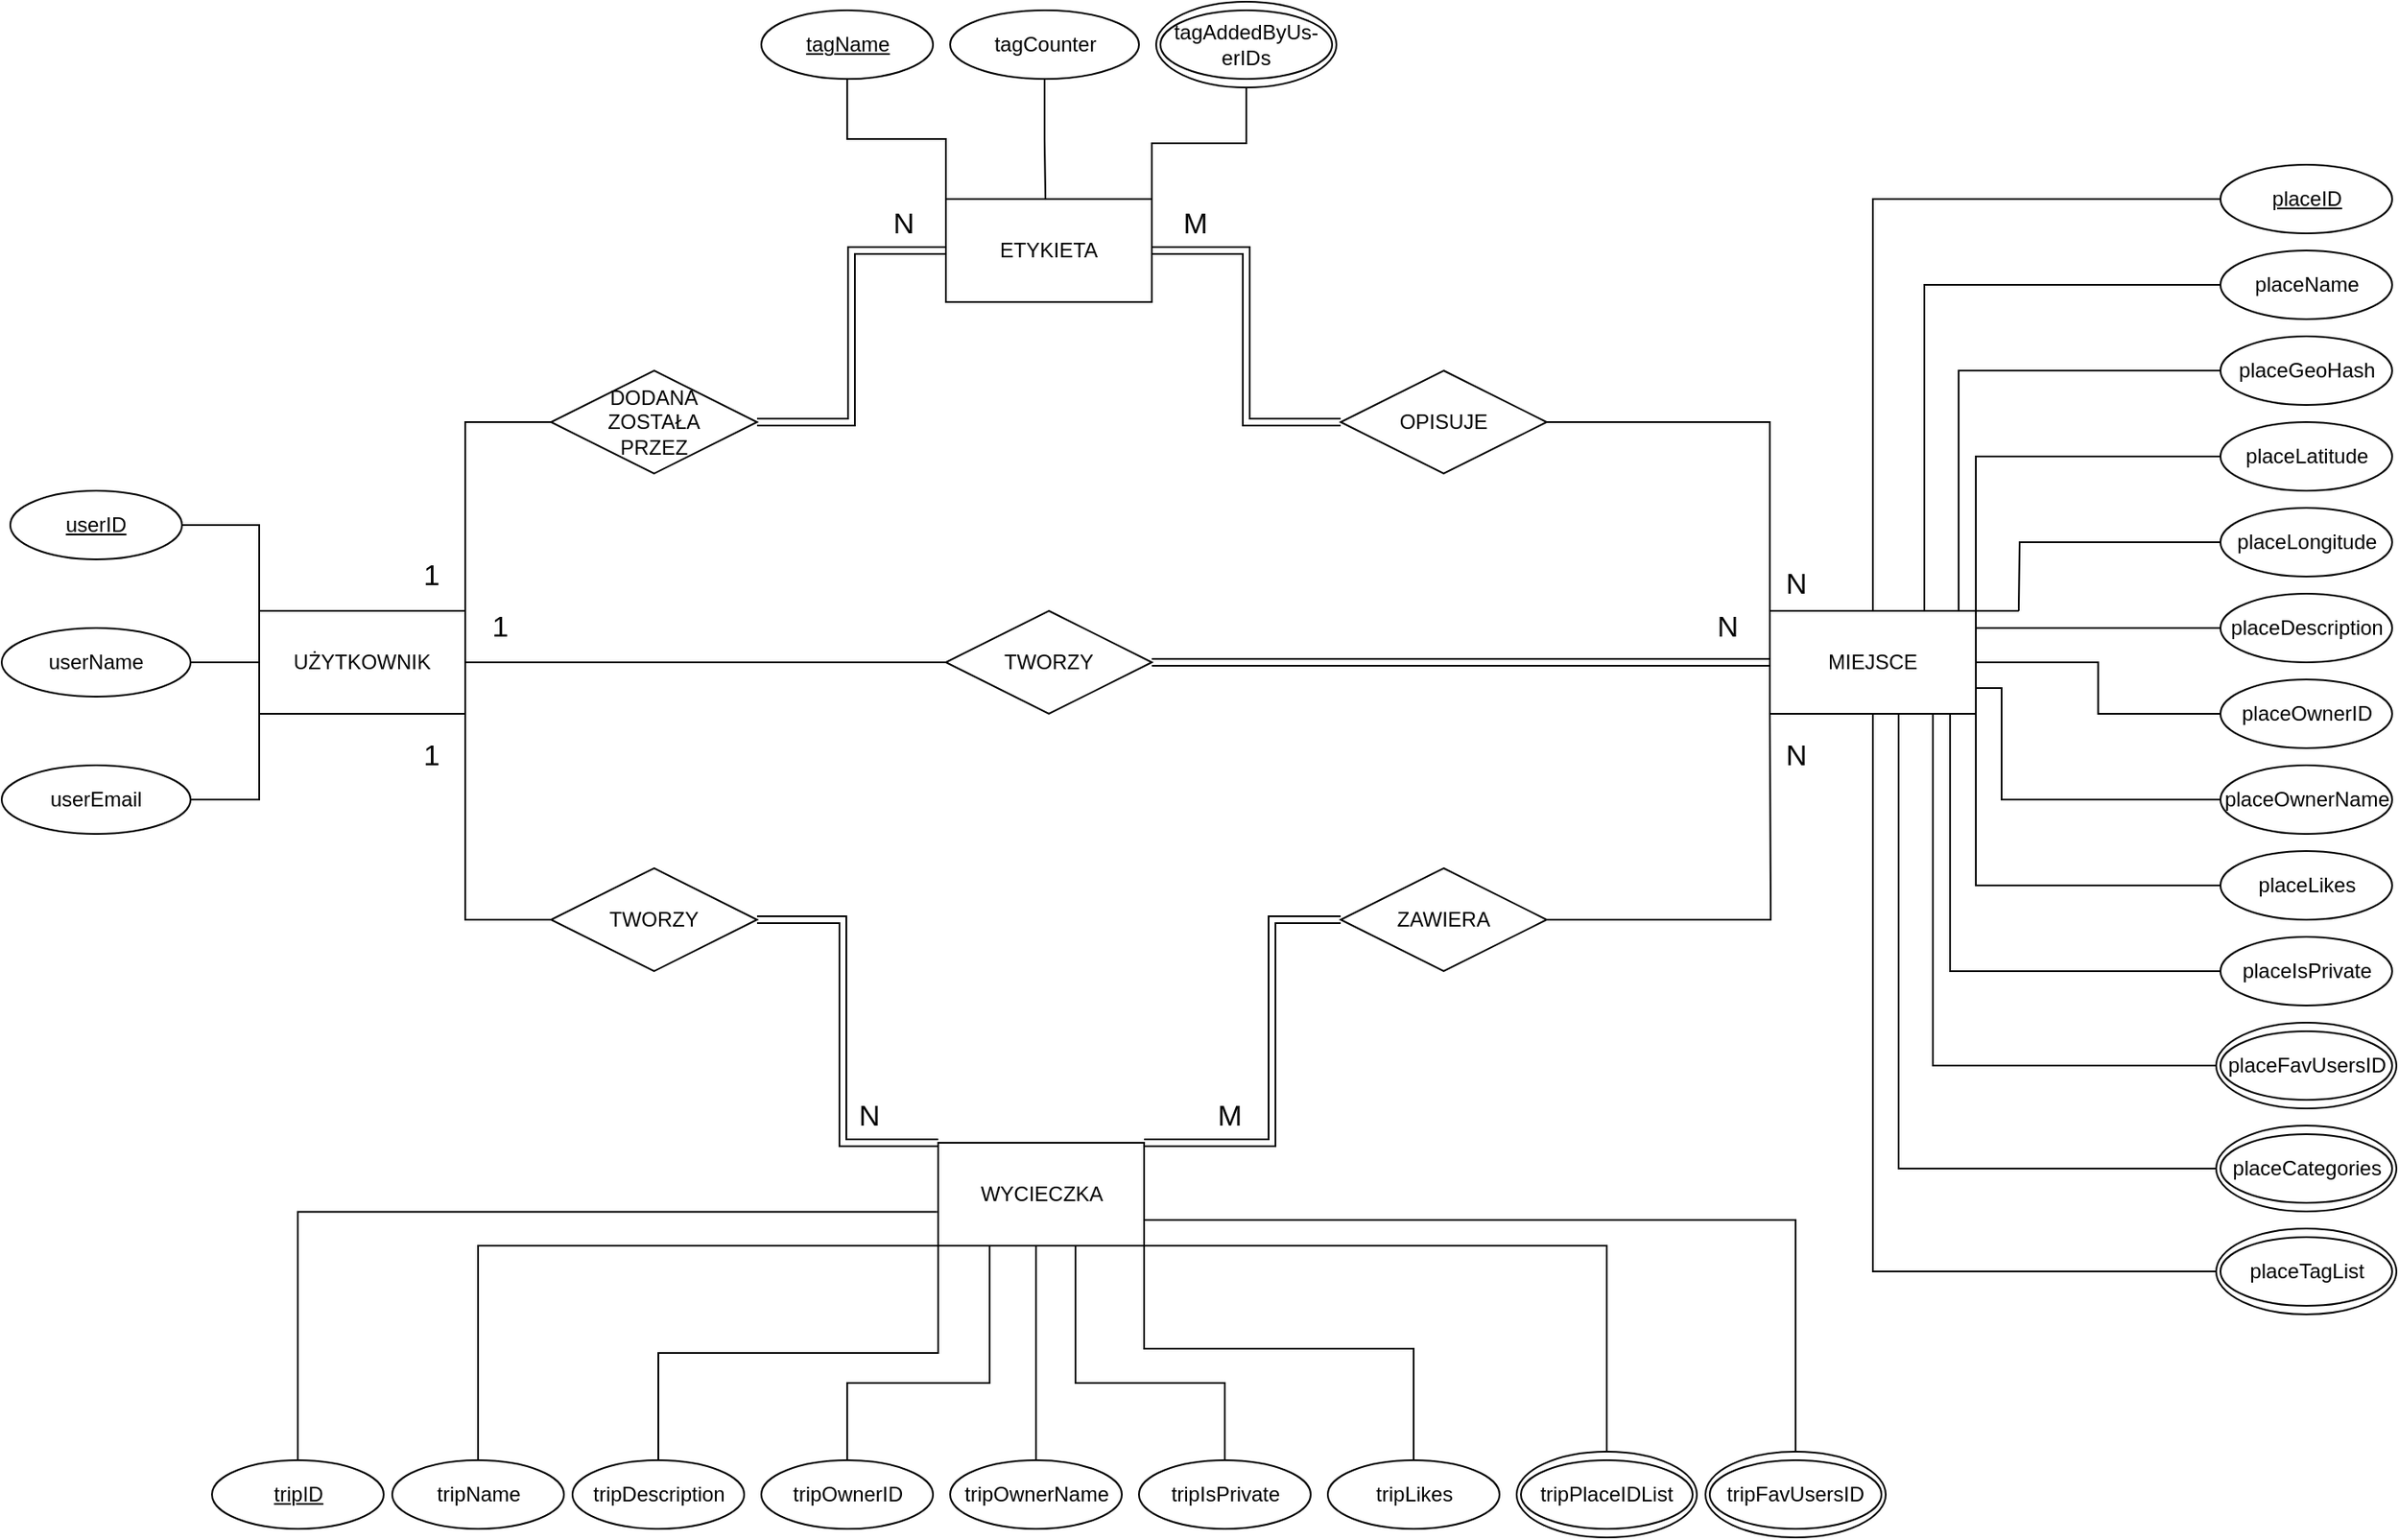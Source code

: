 <mxfile version="17.4.0" type="device"><diagram id="1Td6qrR4ulew_qNMGjI3" name="Page-1"><mxGraphModel dx="1718" dy="927" grid="1" gridSize="10" guides="1" tooltips="1" connect="1" arrows="1" fold="1" page="1" pageScale="1" pageWidth="1169" pageHeight="827" math="0" shadow="0"><root><mxCell id="0"/><mxCell id="1" parent="0"/><mxCell id="NSV-BcuGfrOX1Xk7udVe-111" style="edgeStyle=orthogonalEdgeStyle;rounded=0;orthogonalLoop=1;jettySize=auto;html=1;exitX=1;exitY=0.5;exitDx=0;exitDy=0;entryX=0;entryY=0.5;entryDx=0;entryDy=0;endArrow=none;endFill=0;shape=link;" edge="1" parent="1" source="NSV-BcuGfrOX1Xk7udVe-2" target="NSV-BcuGfrOX1Xk7udVe-109"><mxGeometry relative="1" as="geometry"/></mxCell><mxCell id="NSV-BcuGfrOX1Xk7udVe-116" style="edgeStyle=orthogonalEdgeStyle;shape=link;rounded=0;orthogonalLoop=1;jettySize=auto;html=1;exitX=0;exitY=0.5;exitDx=0;exitDy=0;entryX=1;entryY=0.5;entryDx=0;entryDy=0;endArrow=none;endFill=0;" edge="1" parent="1" source="NSV-BcuGfrOX1Xk7udVe-2" target="NSV-BcuGfrOX1Xk7udVe-83"><mxGeometry relative="1" as="geometry"/></mxCell><mxCell id="NSV-BcuGfrOX1Xk7udVe-2" value="&lt;div&gt;ETYKIETA&lt;/div&gt;" style="rounded=0;whiteSpace=wrap;html=1;" vertex="1" parent="1"><mxGeometry x="570" y="130" width="120" height="60" as="geometry"/></mxCell><mxCell id="NSV-BcuGfrOX1Xk7udVe-104" style="edgeStyle=orthogonalEdgeStyle;rounded=0;orthogonalLoop=1;jettySize=auto;html=1;exitX=1;exitY=0.5;exitDx=0;exitDy=0;entryX=0;entryY=0.5;entryDx=0;entryDy=0;endArrow=none;endFill=0;shape=link;" edge="1" parent="1" source="NSV-BcuGfrOX1Xk7udVe-13" target="NSV-BcuGfrOX1Xk7udVe-3"><mxGeometry relative="1" as="geometry"/></mxCell><mxCell id="NSV-BcuGfrOX1Xk7udVe-13" value="TWORZY" style="rhombus;whiteSpace=wrap;html=1;" vertex="1" parent="1"><mxGeometry x="570" y="370" width="120" height="60" as="geometry"/></mxCell><mxCell id="NSV-BcuGfrOX1Xk7udVe-106" style="edgeStyle=orthogonalEdgeStyle;rounded=0;orthogonalLoop=1;jettySize=auto;html=1;exitX=1;exitY=0.5;exitDx=0;exitDy=0;entryX=0;entryY=0;entryDx=0;entryDy=0;endArrow=none;endFill=0;shape=link;" edge="1" parent="1" source="NSV-BcuGfrOX1Xk7udVe-16" target="NSV-BcuGfrOX1Xk7udVe-4"><mxGeometry relative="1" as="geometry"><Array as="points"><mxPoint x="510" y="550"/><mxPoint x="510" y="680"/></Array></mxGeometry></mxCell><mxCell id="NSV-BcuGfrOX1Xk7udVe-16" value="TWORZY" style="rhombus;whiteSpace=wrap;html=1;" vertex="1" parent="1"><mxGeometry x="340" y="520" width="120" height="60" as="geometry"/></mxCell><mxCell id="NSV-BcuGfrOX1Xk7udVe-108" style="edgeStyle=orthogonalEdgeStyle;rounded=0;orthogonalLoop=1;jettySize=auto;html=1;exitX=0;exitY=0.5;exitDx=0;exitDy=0;entryX=1;entryY=0;entryDx=0;entryDy=0;endArrow=none;endFill=0;" edge="1" parent="1" source="NSV-BcuGfrOX1Xk7udVe-83" target="NSV-BcuGfrOX1Xk7udVe-1"><mxGeometry relative="1" as="geometry"/></mxCell><mxCell id="NSV-BcuGfrOX1Xk7udVe-83" value="&lt;div&gt;DODANA &lt;br&gt;&lt;/div&gt;&lt;div&gt;ZOSTAŁA&lt;/div&gt;&lt;div&gt;PRZEZ&lt;br&gt;&lt;/div&gt;" style="rhombus;whiteSpace=wrap;html=1;" vertex="1" parent="1"><mxGeometry x="340" y="230" width="120" height="60" as="geometry"/></mxCell><mxCell id="NSV-BcuGfrOX1Xk7udVe-96" value="" style="group" vertex="1" connectable="0" parent="1"><mxGeometry x="142.5" y="680" width="975" height="230" as="geometry"/></mxCell><mxCell id="NSV-BcuGfrOX1Xk7udVe-4" value="WYCIECZKA" style="rounded=0;whiteSpace=wrap;html=1;" vertex="1" parent="NSV-BcuGfrOX1Xk7udVe-96"><mxGeometry x="423" width="120" height="60" as="geometry"/></mxCell><mxCell id="NSV-BcuGfrOX1Xk7udVe-84" style="edgeStyle=orthogonalEdgeStyle;rounded=0;orthogonalLoop=1;jettySize=auto;html=1;exitX=0.5;exitY=0;exitDx=0;exitDy=0;entryX=-0.005;entryY=0.671;entryDx=0;entryDy=0;entryPerimeter=0;endArrow=none;endFill=0;" edge="1" parent="NSV-BcuGfrOX1Xk7udVe-96" source="NSV-BcuGfrOX1Xk7udVe-61" target="NSV-BcuGfrOX1Xk7udVe-4"><mxGeometry relative="1" as="geometry"/></mxCell><mxCell id="NSV-BcuGfrOX1Xk7udVe-61" value="tripID" style="ellipse;whiteSpace=wrap;html=1;fontStyle=4" vertex="1" parent="NSV-BcuGfrOX1Xk7udVe-96"><mxGeometry y="185" width="100" height="40" as="geometry"/></mxCell><mxCell id="NSV-BcuGfrOX1Xk7udVe-85" style="edgeStyle=orthogonalEdgeStyle;rounded=0;orthogonalLoop=1;jettySize=auto;html=1;exitX=0.5;exitY=0;exitDx=0;exitDy=0;entryX=0;entryY=1;entryDx=0;entryDy=0;endArrow=none;endFill=0;" edge="1" parent="NSV-BcuGfrOX1Xk7udVe-96" source="NSV-BcuGfrOX1Xk7udVe-62" target="NSV-BcuGfrOX1Xk7udVe-4"><mxGeometry relative="1" as="geometry"><Array as="points"><mxPoint x="155" y="60"/></Array></mxGeometry></mxCell><mxCell id="NSV-BcuGfrOX1Xk7udVe-62" value="&lt;div&gt;tripName&lt;/div&gt;" style="ellipse;whiteSpace=wrap;html=1;" vertex="1" parent="NSV-BcuGfrOX1Xk7udVe-96"><mxGeometry x="105" y="185" width="100" height="40" as="geometry"/></mxCell><mxCell id="NSV-BcuGfrOX1Xk7udVe-86" style="edgeStyle=orthogonalEdgeStyle;rounded=0;orthogonalLoop=1;jettySize=auto;html=1;exitX=0.5;exitY=0;exitDx=0;exitDy=0;entryX=0;entryY=1;entryDx=0;entryDy=0;endArrow=none;endFill=0;" edge="1" parent="NSV-BcuGfrOX1Xk7udVe-96" source="NSV-BcuGfrOX1Xk7udVe-63" target="NSV-BcuGfrOX1Xk7udVe-4"><mxGeometry relative="1" as="geometry"/></mxCell><mxCell id="NSV-BcuGfrOX1Xk7udVe-63" value="tripDescription" style="ellipse;whiteSpace=wrap;html=1;" vertex="1" parent="NSV-BcuGfrOX1Xk7udVe-96"><mxGeometry x="210" y="185" width="100" height="40" as="geometry"/></mxCell><mxCell id="NSV-BcuGfrOX1Xk7udVe-94" style="edgeStyle=orthogonalEdgeStyle;rounded=0;orthogonalLoop=1;jettySize=auto;html=1;exitX=0.5;exitY=0;exitDx=0;exitDy=0;entryX=0.25;entryY=1;entryDx=0;entryDy=0;endArrow=none;endFill=0;" edge="1" parent="NSV-BcuGfrOX1Xk7udVe-96" source="NSV-BcuGfrOX1Xk7udVe-64" target="NSV-BcuGfrOX1Xk7udVe-4"><mxGeometry relative="1" as="geometry"><Array as="points"><mxPoint x="370" y="140"/><mxPoint x="453" y="140"/></Array></mxGeometry></mxCell><mxCell id="NSV-BcuGfrOX1Xk7udVe-64" value="tripOwnerID" style="ellipse;whiteSpace=wrap;html=1;" vertex="1" parent="NSV-BcuGfrOX1Xk7udVe-96"><mxGeometry x="320" y="185" width="100" height="40" as="geometry"/></mxCell><mxCell id="NSV-BcuGfrOX1Xk7udVe-88" style="edgeStyle=orthogonalEdgeStyle;rounded=0;orthogonalLoop=1;jettySize=auto;html=1;exitX=0.5;exitY=0;exitDx=0;exitDy=0;entryX=0.5;entryY=1;entryDx=0;entryDy=0;endArrow=none;endFill=0;" edge="1" parent="NSV-BcuGfrOX1Xk7udVe-96" source="NSV-BcuGfrOX1Xk7udVe-65" target="NSV-BcuGfrOX1Xk7udVe-4"><mxGeometry relative="1" as="geometry"><Array as="points"><mxPoint x="480" y="60"/></Array></mxGeometry></mxCell><mxCell id="NSV-BcuGfrOX1Xk7udVe-65" value="tripOwnerName" style="ellipse;whiteSpace=wrap;html=1;" vertex="1" parent="NSV-BcuGfrOX1Xk7udVe-96"><mxGeometry x="430" y="185" width="100" height="40" as="geometry"/></mxCell><mxCell id="NSV-BcuGfrOX1Xk7udVe-89" style="edgeStyle=orthogonalEdgeStyle;rounded=0;orthogonalLoop=1;jettySize=auto;html=1;exitX=0.5;exitY=0;exitDx=0;exitDy=0;endArrow=none;endFill=0;" edge="1" parent="NSV-BcuGfrOX1Xk7udVe-96" source="NSV-BcuGfrOX1Xk7udVe-66"><mxGeometry relative="1" as="geometry"><mxPoint x="503.0" y="60" as="targetPoint"/><Array as="points"><mxPoint x="590" y="140"/><mxPoint x="503" y="140"/></Array></mxGeometry></mxCell><mxCell id="NSV-BcuGfrOX1Xk7udVe-66" value="tripIsPrivate" style="ellipse;whiteSpace=wrap;html=1;" vertex="1" parent="NSV-BcuGfrOX1Xk7udVe-96"><mxGeometry x="540" y="185" width="100" height="40" as="geometry"/></mxCell><mxCell id="NSV-BcuGfrOX1Xk7udVe-90" style="edgeStyle=orthogonalEdgeStyle;rounded=0;orthogonalLoop=1;jettySize=auto;html=1;exitX=0.5;exitY=0;exitDx=0;exitDy=0;entryX=0.75;entryY=1;entryDx=0;entryDy=0;endArrow=none;endFill=0;" edge="1" parent="NSV-BcuGfrOX1Xk7udVe-96" source="NSV-BcuGfrOX1Xk7udVe-67" target="NSV-BcuGfrOX1Xk7udVe-4"><mxGeometry relative="1" as="geometry"><Array as="points"><mxPoint x="700" y="120"/><mxPoint x="543" y="120"/><mxPoint x="543" y="60"/></Array></mxGeometry></mxCell><mxCell id="NSV-BcuGfrOX1Xk7udVe-67" value="tripLikes" style="ellipse;whiteSpace=wrap;html=1;" vertex="1" parent="NSV-BcuGfrOX1Xk7udVe-96"><mxGeometry x="650" y="185" width="100" height="40" as="geometry"/></mxCell><mxCell id="NSV-BcuGfrOX1Xk7udVe-91" style="edgeStyle=orthogonalEdgeStyle;rounded=0;orthogonalLoop=1;jettySize=auto;html=1;exitX=0.5;exitY=0;exitDx=0;exitDy=0;entryX=1;entryY=1;entryDx=0;entryDy=0;endArrow=none;endFill=0;" edge="1" parent="NSV-BcuGfrOX1Xk7udVe-96" source="NSV-BcuGfrOX1Xk7udVe-68" target="NSV-BcuGfrOX1Xk7udVe-4"><mxGeometry relative="1" as="geometry"><Array as="points"><mxPoint x="813" y="60"/></Array></mxGeometry></mxCell><mxCell id="NSV-BcuGfrOX1Xk7udVe-68" value="" style="ellipse;whiteSpace=wrap;html=1;" vertex="1" parent="NSV-BcuGfrOX1Xk7udVe-96"><mxGeometry x="760" y="180" width="105" height="50" as="geometry"/></mxCell><mxCell id="NSV-BcuGfrOX1Xk7udVe-69" value="tripPlaceIDList" style="ellipse;whiteSpace=wrap;html=1;" vertex="1" parent="NSV-BcuGfrOX1Xk7udVe-96"><mxGeometry x="762.5" y="185" width="100" height="40" as="geometry"/></mxCell><mxCell id="NSV-BcuGfrOX1Xk7udVe-93" style="edgeStyle=orthogonalEdgeStyle;rounded=0;orthogonalLoop=1;jettySize=auto;html=1;exitX=0.5;exitY=0;exitDx=0;exitDy=0;entryX=1;entryY=0.75;entryDx=0;entryDy=0;endArrow=none;endFill=0;" edge="1" parent="NSV-BcuGfrOX1Xk7udVe-96" source="NSV-BcuGfrOX1Xk7udVe-70" target="NSV-BcuGfrOX1Xk7udVe-4"><mxGeometry relative="1" as="geometry"><Array as="points"><mxPoint x="923" y="45"/></Array></mxGeometry></mxCell><mxCell id="NSV-BcuGfrOX1Xk7udVe-70" value="" style="ellipse;whiteSpace=wrap;html=1;" vertex="1" parent="NSV-BcuGfrOX1Xk7udVe-96"><mxGeometry x="870" y="180" width="105" height="50" as="geometry"/></mxCell><mxCell id="NSV-BcuGfrOX1Xk7udVe-71" value="tripFavUsersID" style="ellipse;whiteSpace=wrap;html=1;" vertex="1" parent="NSV-BcuGfrOX1Xk7udVe-96"><mxGeometry x="872.5" y="185" width="100" height="40" as="geometry"/></mxCell><mxCell id="NSV-BcuGfrOX1Xk7udVe-102" value="" style="group" vertex="1" connectable="0" parent="1"><mxGeometry x="20" y="300" width="270" height="200" as="geometry"/></mxCell><mxCell id="NSV-BcuGfrOX1Xk7udVe-1" value="UŻYTKOWNIK" style="rounded=0;whiteSpace=wrap;html=1;" vertex="1" parent="NSV-BcuGfrOX1Xk7udVe-102"><mxGeometry x="150" y="70" width="120" height="60" as="geometry"/></mxCell><mxCell id="NSV-BcuGfrOX1Xk7udVe-98" style="edgeStyle=orthogonalEdgeStyle;rounded=0;orthogonalLoop=1;jettySize=auto;html=1;exitX=1;exitY=0.5;exitDx=0;exitDy=0;entryX=0;entryY=0;entryDx=0;entryDy=0;endArrow=none;endFill=0;" edge="1" parent="NSV-BcuGfrOX1Xk7udVe-102" source="NSV-BcuGfrOX1Xk7udVe-5" target="NSV-BcuGfrOX1Xk7udVe-1"><mxGeometry relative="1" as="geometry"/></mxCell><mxCell id="NSV-BcuGfrOX1Xk7udVe-5" value="userID" style="ellipse;whiteSpace=wrap;html=1;fontStyle=4" vertex="1" parent="NSV-BcuGfrOX1Xk7udVe-102"><mxGeometry x="5" width="100" height="40" as="geometry"/></mxCell><mxCell id="NSV-BcuGfrOX1Xk7udVe-99" style="edgeStyle=orthogonalEdgeStyle;rounded=0;orthogonalLoop=1;jettySize=auto;html=1;exitX=1;exitY=0.5;exitDx=0;exitDy=0;endArrow=none;endFill=0;" edge="1" parent="NSV-BcuGfrOX1Xk7udVe-102" source="NSV-BcuGfrOX1Xk7udVe-6" target="NSV-BcuGfrOX1Xk7udVe-1"><mxGeometry relative="1" as="geometry"/></mxCell><mxCell id="NSV-BcuGfrOX1Xk7udVe-6" value="&lt;div&gt;userName&lt;/div&gt;" style="ellipse;whiteSpace=wrap;html=1;" vertex="1" parent="NSV-BcuGfrOX1Xk7udVe-102"><mxGeometry y="80" width="110" height="40" as="geometry"/></mxCell><mxCell id="NSV-BcuGfrOX1Xk7udVe-100" style="edgeStyle=orthogonalEdgeStyle;rounded=0;orthogonalLoop=1;jettySize=auto;html=1;exitX=1;exitY=0.5;exitDx=0;exitDy=0;entryX=0;entryY=1;entryDx=0;entryDy=0;endArrow=none;endFill=0;" edge="1" parent="NSV-BcuGfrOX1Xk7udVe-102" source="NSV-BcuGfrOX1Xk7udVe-7" target="NSV-BcuGfrOX1Xk7udVe-1"><mxGeometry relative="1" as="geometry"/></mxCell><mxCell id="NSV-BcuGfrOX1Xk7udVe-7" value="userEmail" style="ellipse;whiteSpace=wrap;html=1;" vertex="1" parent="NSV-BcuGfrOX1Xk7udVe-102"><mxGeometry y="160" width="110" height="40" as="geometry"/></mxCell><mxCell id="NSV-BcuGfrOX1Xk7udVe-117" value="1" style="text;html=1;align=center;verticalAlign=middle;resizable=0;points=[];autosize=1;strokeColor=none;fillColor=none;fontSize=17;" vertex="1" parent="NSV-BcuGfrOX1Xk7udVe-102"><mxGeometry x="240" y="35" width="20" height="30" as="geometry"/></mxCell><mxCell id="NSV-BcuGfrOX1Xk7udVe-118" value="1" style="text;html=1;align=center;verticalAlign=middle;resizable=0;points=[];autosize=1;strokeColor=none;fillColor=none;fontSize=17;" vertex="1" parent="NSV-BcuGfrOX1Xk7udVe-102"><mxGeometry x="240" y="140" width="20" height="30" as="geometry"/></mxCell><mxCell id="NSV-BcuGfrOX1Xk7udVe-103" style="edgeStyle=orthogonalEdgeStyle;rounded=0;orthogonalLoop=1;jettySize=auto;html=1;exitX=1;exitY=0.5;exitDx=0;exitDy=0;entryX=0;entryY=0.5;entryDx=0;entryDy=0;endArrow=none;endFill=0;" edge="1" parent="1" source="NSV-BcuGfrOX1Xk7udVe-1" target="NSV-BcuGfrOX1Xk7udVe-13"><mxGeometry relative="1" as="geometry"/></mxCell><mxCell id="NSV-BcuGfrOX1Xk7udVe-105" style="edgeStyle=orthogonalEdgeStyle;rounded=0;orthogonalLoop=1;jettySize=auto;html=1;exitX=1;exitY=1;exitDx=0;exitDy=0;entryX=0;entryY=0.5;entryDx=0;entryDy=0;endArrow=none;endFill=0;" edge="1" parent="1" source="NSV-BcuGfrOX1Xk7udVe-1" target="NSV-BcuGfrOX1Xk7udVe-16"><mxGeometry relative="1" as="geometry"/></mxCell><mxCell id="NSV-BcuGfrOX1Xk7udVe-112" style="edgeStyle=orthogonalEdgeStyle;rounded=0;orthogonalLoop=1;jettySize=auto;html=1;exitX=1;exitY=0.5;exitDx=0;exitDy=0;entryX=0;entryY=0;entryDx=0;entryDy=0;endArrow=none;endFill=0;" edge="1" parent="1" source="NSV-BcuGfrOX1Xk7udVe-109" target="NSV-BcuGfrOX1Xk7udVe-3"><mxGeometry relative="1" as="geometry"/></mxCell><mxCell id="NSV-BcuGfrOX1Xk7udVe-109" value="OPISUJE" style="rhombus;whiteSpace=wrap;html=1;" vertex="1" parent="1"><mxGeometry x="800" y="230" width="120" height="60" as="geometry"/></mxCell><mxCell id="NSV-BcuGfrOX1Xk7udVe-115" style="edgeStyle=orthogonalEdgeStyle;rounded=0;orthogonalLoop=1;jettySize=auto;html=1;exitX=1;exitY=0.5;exitDx=0;exitDy=0;endArrow=none;endFill=0;" edge="1" parent="1" source="NSV-BcuGfrOX1Xk7udVe-113"><mxGeometry relative="1" as="geometry"><mxPoint x="1050" y="430" as="targetPoint"/></mxGeometry></mxCell><mxCell id="NSV-BcuGfrOX1Xk7udVe-113" value="&lt;div&gt;ZAWIERA&lt;br&gt;&lt;/div&gt;" style="rhombus;whiteSpace=wrap;html=1;" vertex="1" parent="1"><mxGeometry x="800" y="520" width="120" height="60" as="geometry"/></mxCell><mxCell id="NSV-BcuGfrOX1Xk7udVe-114" style="edgeStyle=orthogonalEdgeStyle;rounded=0;orthogonalLoop=1;jettySize=auto;html=1;exitX=1;exitY=0;exitDx=0;exitDy=0;entryX=0;entryY=0.5;entryDx=0;entryDy=0;endArrow=none;endFill=0;shape=link;" edge="1" parent="1" source="NSV-BcuGfrOX1Xk7udVe-4" target="NSV-BcuGfrOX1Xk7udVe-113"><mxGeometry relative="1" as="geometry"><Array as="points"><mxPoint x="760" y="680"/><mxPoint x="760" y="550"/></Array></mxGeometry></mxCell><mxCell id="NSV-BcuGfrOX1Xk7udVe-119" value="N" style="text;html=1;align=center;verticalAlign=middle;resizable=0;points=[];autosize=1;strokeColor=none;fillColor=none;fontSize=17;" vertex="1" parent="1"><mxGeometry x="510" y="650" width="30" height="30" as="geometry"/></mxCell><mxCell id="NSV-BcuGfrOX1Xk7udVe-120" value="N" style="text;html=1;align=center;verticalAlign=middle;resizable=0;points=[];autosize=1;strokeColor=none;fillColor=none;fontSize=17;" vertex="1" parent="1"><mxGeometry x="530" y="130" width="30" height="30" as="geometry"/></mxCell><mxCell id="NSV-BcuGfrOX1Xk7udVe-123" value="&lt;div&gt;M&lt;/div&gt;" style="text;html=1;align=center;verticalAlign=middle;resizable=0;points=[];autosize=1;strokeColor=none;fillColor=none;fontSize=17;" vertex="1" parent="1"><mxGeometry x="720" y="650" width="30" height="30" as="geometry"/></mxCell><mxCell id="NSV-BcuGfrOX1Xk7udVe-124" value="&lt;div&gt;M&lt;/div&gt;" style="text;html=1;align=center;verticalAlign=middle;resizable=0;points=[];autosize=1;strokeColor=none;fillColor=none;fontSize=17;" vertex="1" parent="1"><mxGeometry x="700" y="130" width="30" height="30" as="geometry"/></mxCell><mxCell id="NSV-BcuGfrOX1Xk7udVe-39" value="" style="ellipse;whiteSpace=wrap;html=1;flipV=0;flipH=1;direction=east;" vertex="1" parent="1"><mxGeometry x="1310" y="610" width="105" height="50" as="geometry"/></mxCell><mxCell id="NSV-BcuGfrOX1Xk7udVe-40" value="" style="ellipse;whiteSpace=wrap;html=1;flipV=0;flipH=1;direction=east;" vertex="1" parent="1"><mxGeometry x="1310" y="670" width="105" height="50" as="geometry"/></mxCell><mxCell id="NSV-BcuGfrOX1Xk7udVe-38" value="" style="ellipse;whiteSpace=wrap;html=1;flipV=0;flipH=1;direction=east;" vertex="1" parent="1"><mxGeometry x="1310" y="730" width="105" height="50" as="geometry"/></mxCell><mxCell id="NSV-BcuGfrOX1Xk7udVe-51" style="edgeStyle=orthogonalEdgeStyle;rounded=0;orthogonalLoop=1;jettySize=auto;html=1;exitX=1;exitY=0;exitDx=0;exitDy=0;endArrow=none;endFill=0;" edge="1" parent="1" source="NSV-BcuGfrOX1Xk7udVe-3"><mxGeometry relative="1" as="geometry"><mxPoint x="1195" y="370.241" as="targetPoint"/></mxGeometry></mxCell><mxCell id="NSV-BcuGfrOX1Xk7udVe-3" value="&lt;div&gt;MIEJSCE&lt;/div&gt;" style="rounded=0;whiteSpace=wrap;html=1;direction=east;" vertex="1" parent="1"><mxGeometry x="1050" y="370" width="120" height="60" as="geometry"/></mxCell><mxCell id="NSV-BcuGfrOX1Xk7udVe-58" style="edgeStyle=orthogonalEdgeStyle;rounded=0;orthogonalLoop=1;jettySize=auto;html=1;exitX=0;exitY=0.5;exitDx=0;exitDy=0;endArrow=none;endFill=0;" edge="1" parent="1" source="NSV-BcuGfrOX1Xk7udVe-39" target="NSV-BcuGfrOX1Xk7udVe-3"><mxGeometry relative="1" as="geometry"><Array as="points"><mxPoint x="1145" y="635"/></Array></mxGeometry></mxCell><mxCell id="NSV-BcuGfrOX1Xk7udVe-59" style="edgeStyle=orthogonalEdgeStyle;rounded=0;orthogonalLoop=1;jettySize=auto;html=1;exitX=0;exitY=0.5;exitDx=0;exitDy=0;entryX=0.5;entryY=1;entryDx=0;entryDy=0;endArrow=none;endFill=0;" edge="1" parent="1" source="NSV-BcuGfrOX1Xk7udVe-40" target="NSV-BcuGfrOX1Xk7udVe-3"><mxGeometry relative="1" as="geometry"><Array as="points"><mxPoint x="1125" y="695"/><mxPoint x="1125" y="430"/></Array></mxGeometry></mxCell><mxCell id="NSV-BcuGfrOX1Xk7udVe-60" style="edgeStyle=orthogonalEdgeStyle;rounded=0;orthogonalLoop=1;jettySize=auto;html=1;exitX=0;exitY=0.5;exitDx=0;exitDy=0;entryX=0.5;entryY=1;entryDx=0;entryDy=0;endArrow=none;endFill=0;" edge="1" parent="1" source="NSV-BcuGfrOX1Xk7udVe-38" target="NSV-BcuGfrOX1Xk7udVe-3"><mxGeometry relative="1" as="geometry"/></mxCell><mxCell id="NSV-BcuGfrOX1Xk7udVe-46" style="edgeStyle=orthogonalEdgeStyle;rounded=0;orthogonalLoop=1;jettySize=auto;html=1;exitX=0;exitY=0.5;exitDx=0;exitDy=0;entryX=0.25;entryY=0;entryDx=0;entryDy=0;endArrow=none;endFill=0;" edge="1" parent="1" source="NSV-BcuGfrOX1Xk7udVe-23" target="NSV-BcuGfrOX1Xk7udVe-3"><mxGeometry relative="1" as="geometry"><Array as="points"><mxPoint x="1110" y="130"/><mxPoint x="1110" y="370"/></Array></mxGeometry></mxCell><mxCell id="NSV-BcuGfrOX1Xk7udVe-23" value="placeID" style="ellipse;whiteSpace=wrap;html=1;fontStyle=4;flipV=0;flipH=1;direction=east;" vertex="1" parent="1"><mxGeometry x="1312.5" y="110" width="100" height="40" as="geometry"/></mxCell><mxCell id="NSV-BcuGfrOX1Xk7udVe-47" style="edgeStyle=orthogonalEdgeStyle;rounded=0;orthogonalLoop=1;jettySize=auto;html=1;exitX=0;exitY=0.5;exitDx=0;exitDy=0;entryX=0.5;entryY=0;entryDx=0;entryDy=0;endArrow=none;endFill=0;" edge="1" parent="1" source="NSV-BcuGfrOX1Xk7udVe-24" target="NSV-BcuGfrOX1Xk7udVe-3"><mxGeometry relative="1" as="geometry"><Array as="points"><mxPoint x="1140" y="180"/><mxPoint x="1140" y="370"/></Array></mxGeometry></mxCell><mxCell id="NSV-BcuGfrOX1Xk7udVe-24" value="placeName" style="ellipse;whiteSpace=wrap;html=1;flipV=0;flipH=1;direction=east;" vertex="1" parent="1"><mxGeometry x="1312.5" y="160" width="100" height="40" as="geometry"/></mxCell><mxCell id="NSV-BcuGfrOX1Xk7udVe-48" style="edgeStyle=orthogonalEdgeStyle;rounded=0;orthogonalLoop=1;jettySize=auto;html=1;exitX=0;exitY=0.5;exitDx=0;exitDy=0;entryX=0.75;entryY=0;entryDx=0;entryDy=0;endArrow=none;endFill=0;" edge="1" parent="1" source="NSV-BcuGfrOX1Xk7udVe-25" target="NSV-BcuGfrOX1Xk7udVe-3"><mxGeometry relative="1" as="geometry"><Array as="points"><mxPoint x="1160" y="230"/><mxPoint x="1160" y="370"/></Array></mxGeometry></mxCell><mxCell id="NSV-BcuGfrOX1Xk7udVe-25" value="placeGeoHash" style="ellipse;whiteSpace=wrap;html=1;flipV=0;flipH=1;direction=east;" vertex="1" parent="1"><mxGeometry x="1312.5" y="210" width="100" height="40" as="geometry"/></mxCell><mxCell id="NSV-BcuGfrOX1Xk7udVe-49" style="edgeStyle=orthogonalEdgeStyle;rounded=0;orthogonalLoop=1;jettySize=auto;html=1;exitX=0;exitY=0.5;exitDx=0;exitDy=0;entryX=1;entryY=0;entryDx=0;entryDy=0;endArrow=none;endFill=0;" edge="1" parent="1" source="NSV-BcuGfrOX1Xk7udVe-27" target="NSV-BcuGfrOX1Xk7udVe-3"><mxGeometry relative="1" as="geometry"/></mxCell><mxCell id="NSV-BcuGfrOX1Xk7udVe-27" value="placeLatitude" style="ellipse;whiteSpace=wrap;html=1;flipV=0;flipH=1;direction=east;" vertex="1" parent="1"><mxGeometry x="1312.5" y="260" width="100" height="40" as="geometry"/></mxCell><mxCell id="NSV-BcuGfrOX1Xk7udVe-50" style="edgeStyle=orthogonalEdgeStyle;rounded=0;orthogonalLoop=1;jettySize=auto;html=1;exitX=0;exitY=0.5;exitDx=0;exitDy=0;endArrow=none;endFill=0;" edge="1" parent="1" source="NSV-BcuGfrOX1Xk7udVe-28"><mxGeometry relative="1" as="geometry"><mxPoint x="1195" y="370" as="targetPoint"/></mxGeometry></mxCell><mxCell id="NSV-BcuGfrOX1Xk7udVe-28" value="placeLongitude" style="ellipse;whiteSpace=wrap;html=1;flipV=0;flipH=1;direction=east;" vertex="1" parent="1"><mxGeometry x="1312.5" y="310" width="100" height="40" as="geometry"/></mxCell><mxCell id="NSV-BcuGfrOX1Xk7udVe-53" style="edgeStyle=orthogonalEdgeStyle;rounded=0;orthogonalLoop=1;jettySize=auto;html=1;exitX=0;exitY=0.5;exitDx=0;exitDy=0;entryX=1;entryY=0.25;entryDx=0;entryDy=0;endArrow=none;endFill=0;" edge="1" parent="1" source="NSV-BcuGfrOX1Xk7udVe-29" target="NSV-BcuGfrOX1Xk7udVe-3"><mxGeometry relative="1" as="geometry"><Array as="points"><mxPoint x="1170" y="380"/></Array></mxGeometry></mxCell><mxCell id="NSV-BcuGfrOX1Xk7udVe-29" value="placeDescription" style="ellipse;whiteSpace=wrap;html=1;flipV=0;flipH=1;direction=east;" vertex="1" parent="1"><mxGeometry x="1312.5" y="360" width="100" height="40" as="geometry"/></mxCell><mxCell id="NSV-BcuGfrOX1Xk7udVe-54" value="" style="edgeStyle=orthogonalEdgeStyle;rounded=0;orthogonalLoop=1;jettySize=auto;html=1;endArrow=none;endFill=0;" edge="1" parent="1" source="NSV-BcuGfrOX1Xk7udVe-31" target="NSV-BcuGfrOX1Xk7udVe-3"><mxGeometry relative="1" as="geometry"/></mxCell><mxCell id="NSV-BcuGfrOX1Xk7udVe-31" value="&lt;div&gt;placeOwnerID&lt;/div&gt;" style="ellipse;whiteSpace=wrap;html=1;flipV=0;flipH=1;direction=east;" vertex="1" parent="1"><mxGeometry x="1312.5" y="410" width="100" height="40" as="geometry"/></mxCell><mxCell id="NSV-BcuGfrOX1Xk7udVe-55" style="edgeStyle=orthogonalEdgeStyle;rounded=0;orthogonalLoop=1;jettySize=auto;html=1;exitX=0;exitY=0.5;exitDx=0;exitDy=0;entryX=1;entryY=0.75;entryDx=0;entryDy=0;endArrow=none;endFill=0;" edge="1" parent="1" source="NSV-BcuGfrOX1Xk7udVe-32" target="NSV-BcuGfrOX1Xk7udVe-3"><mxGeometry relative="1" as="geometry"><Array as="points"><mxPoint x="1185" y="480"/><mxPoint x="1185" y="415"/></Array></mxGeometry></mxCell><mxCell id="NSV-BcuGfrOX1Xk7udVe-32" value="placeOwnerName" style="ellipse;whiteSpace=wrap;html=1;flipV=0;flipH=1;direction=east;" vertex="1" parent="1"><mxGeometry x="1312.5" y="460" width="100" height="40" as="geometry"/></mxCell><mxCell id="NSV-BcuGfrOX1Xk7udVe-33" value="placeCategories" style="ellipse;whiteSpace=wrap;html=1;flipV=0;flipH=1;direction=east;" vertex="1" parent="1"><mxGeometry x="1312.5" y="675" width="100" height="40" as="geometry"/></mxCell><mxCell id="NSV-BcuGfrOX1Xk7udVe-34" value="placeTagList" style="ellipse;whiteSpace=wrap;html=1;flipV=0;flipH=1;direction=east;" vertex="1" parent="1"><mxGeometry x="1312.5" y="735" width="100" height="40" as="geometry"/></mxCell><mxCell id="NSV-BcuGfrOX1Xk7udVe-35" value="placeFavUsersID" style="ellipse;whiteSpace=wrap;html=1;flipV=0;flipH=1;direction=east;" vertex="1" parent="1"><mxGeometry x="1312.5" y="615" width="100" height="40" as="geometry"/></mxCell><mxCell id="NSV-BcuGfrOX1Xk7udVe-56" style="edgeStyle=orthogonalEdgeStyle;rounded=0;orthogonalLoop=1;jettySize=auto;html=1;exitX=0;exitY=0.5;exitDx=0;exitDy=0;entryX=1;entryY=1;entryDx=0;entryDy=0;endArrow=none;endFill=0;" edge="1" parent="1" source="NSV-BcuGfrOX1Xk7udVe-36" target="NSV-BcuGfrOX1Xk7udVe-3"><mxGeometry relative="1" as="geometry"/></mxCell><mxCell id="NSV-BcuGfrOX1Xk7udVe-36" value="&lt;div&gt;placeLikes&lt;/div&gt;" style="ellipse;whiteSpace=wrap;html=1;flipV=0;flipH=1;direction=east;" vertex="1" parent="1"><mxGeometry x="1312.5" y="510" width="100" height="40" as="geometry"/></mxCell><mxCell id="NSV-BcuGfrOX1Xk7udVe-57" style="edgeStyle=orthogonalEdgeStyle;rounded=0;orthogonalLoop=1;jettySize=auto;html=1;exitX=0;exitY=0.5;exitDx=0;exitDy=0;entryX=0.75;entryY=1;entryDx=0;entryDy=0;endArrow=none;endFill=0;" edge="1" parent="1" source="NSV-BcuGfrOX1Xk7udVe-37" target="NSV-BcuGfrOX1Xk7udVe-3"><mxGeometry relative="1" as="geometry"><Array as="points"><mxPoint x="1155" y="580"/><mxPoint x="1155" y="430"/></Array></mxGeometry></mxCell><mxCell id="NSV-BcuGfrOX1Xk7udVe-37" value="placeIsPrivate" style="ellipse;whiteSpace=wrap;html=1;flipV=0;flipH=1;direction=east;" vertex="1" parent="1"><mxGeometry x="1312.5" y="560" width="100" height="40" as="geometry"/></mxCell><mxCell id="NSV-BcuGfrOX1Xk7udVe-121" value="N" style="text;html=1;align=center;verticalAlign=middle;resizable=0;points=[];autosize=1;strokeColor=none;fillColor=none;fontSize=17;" vertex="1" parent="1"><mxGeometry x="1050" y="440" width="30" height="30" as="geometry"/></mxCell><mxCell id="NSV-BcuGfrOX1Xk7udVe-122" value="N" style="text;html=1;align=center;verticalAlign=middle;resizable=0;points=[];autosize=1;strokeColor=none;fillColor=none;fontSize=17;" vertex="1" parent="1"><mxGeometry x="1050" y="340" width="30" height="30" as="geometry"/></mxCell><mxCell id="NSV-BcuGfrOX1Xk7udVe-126" value="1" style="text;html=1;align=center;verticalAlign=middle;resizable=0;points=[];autosize=1;strokeColor=none;fillColor=none;fontSize=17;" vertex="1" parent="1"><mxGeometry x="300" y="365" width="20" height="30" as="geometry"/></mxCell><mxCell id="NSV-BcuGfrOX1Xk7udVe-127" value="N" style="text;html=1;align=center;verticalAlign=middle;resizable=0;points=[];autosize=1;strokeColor=none;fillColor=none;fontSize=17;" vertex="1" parent="1"><mxGeometry x="1010" y="365" width="30" height="30" as="geometry"/></mxCell><mxCell id="NSV-BcuGfrOX1Xk7udVe-134" style="edgeStyle=orthogonalEdgeStyle;rounded=0;orthogonalLoop=1;jettySize=auto;html=1;exitX=0.5;exitY=1;exitDx=0;exitDy=0;entryX=0;entryY=0;entryDx=0;entryDy=0;fontSize=17;endArrow=none;endFill=0;" edge="1" parent="1" source="NSV-BcuGfrOX1Xk7udVe-128" target="NSV-BcuGfrOX1Xk7udVe-2"><mxGeometry relative="1" as="geometry"/></mxCell><mxCell id="NSV-BcuGfrOX1Xk7udVe-128" value="tagName" style="ellipse;whiteSpace=wrap;html=1;fontStyle=4" vertex="1" parent="1"><mxGeometry x="462.5" y="20" width="100" height="40" as="geometry"/></mxCell><mxCell id="NSV-BcuGfrOX1Xk7udVe-136" style="edgeStyle=orthogonalEdgeStyle;rounded=0;orthogonalLoop=1;jettySize=auto;html=1;exitX=0.5;exitY=1;exitDx=0;exitDy=0;entryX=0.5;entryY=0;entryDx=0;entryDy=0;fontSize=17;endArrow=none;endFill=0;" edge="1" parent="1" source="NSV-BcuGfrOX1Xk7udVe-129" target="NSV-BcuGfrOX1Xk7udVe-2"><mxGeometry relative="1" as="geometry"><Array as="points"><mxPoint x="628" y="95"/><mxPoint x="628" y="130"/></Array></mxGeometry></mxCell><mxCell id="NSV-BcuGfrOX1Xk7udVe-129" value="tagCounter" style="ellipse;whiteSpace=wrap;html=1;" vertex="1" parent="1"><mxGeometry x="572.5" y="20" width="110" height="40" as="geometry"/></mxCell><mxCell id="NSV-BcuGfrOX1Xk7udVe-137" style="edgeStyle=orthogonalEdgeStyle;rounded=0;orthogonalLoop=1;jettySize=auto;html=1;exitX=0.5;exitY=1;exitDx=0;exitDy=0;entryX=1;entryY=0;entryDx=0;entryDy=0;fontSize=17;endArrow=none;endFill=0;" edge="1" parent="1" source="NSV-BcuGfrOX1Xk7udVe-132" target="NSV-BcuGfrOX1Xk7udVe-2"><mxGeometry relative="1" as="geometry"/></mxCell><mxCell id="NSV-BcuGfrOX1Xk7udVe-132" value="" style="ellipse;whiteSpace=wrap;html=1;flipV=0;flipH=1;direction=east;" vertex="1" parent="1"><mxGeometry x="692.5" y="15" width="105" height="50" as="geometry"/></mxCell><mxCell id="NSV-BcuGfrOX1Xk7udVe-133" value="&lt;div&gt;tagAddedByUs-&lt;/div&gt;&lt;div&gt;erIDs&lt;br&gt;&lt;/div&gt;" style="ellipse;whiteSpace=wrap;html=1;flipV=0;flipH=1;direction=east;" vertex="1" parent="1"><mxGeometry x="695" y="20" width="100" height="40" as="geometry"/></mxCell></root></mxGraphModel></diagram></mxfile>